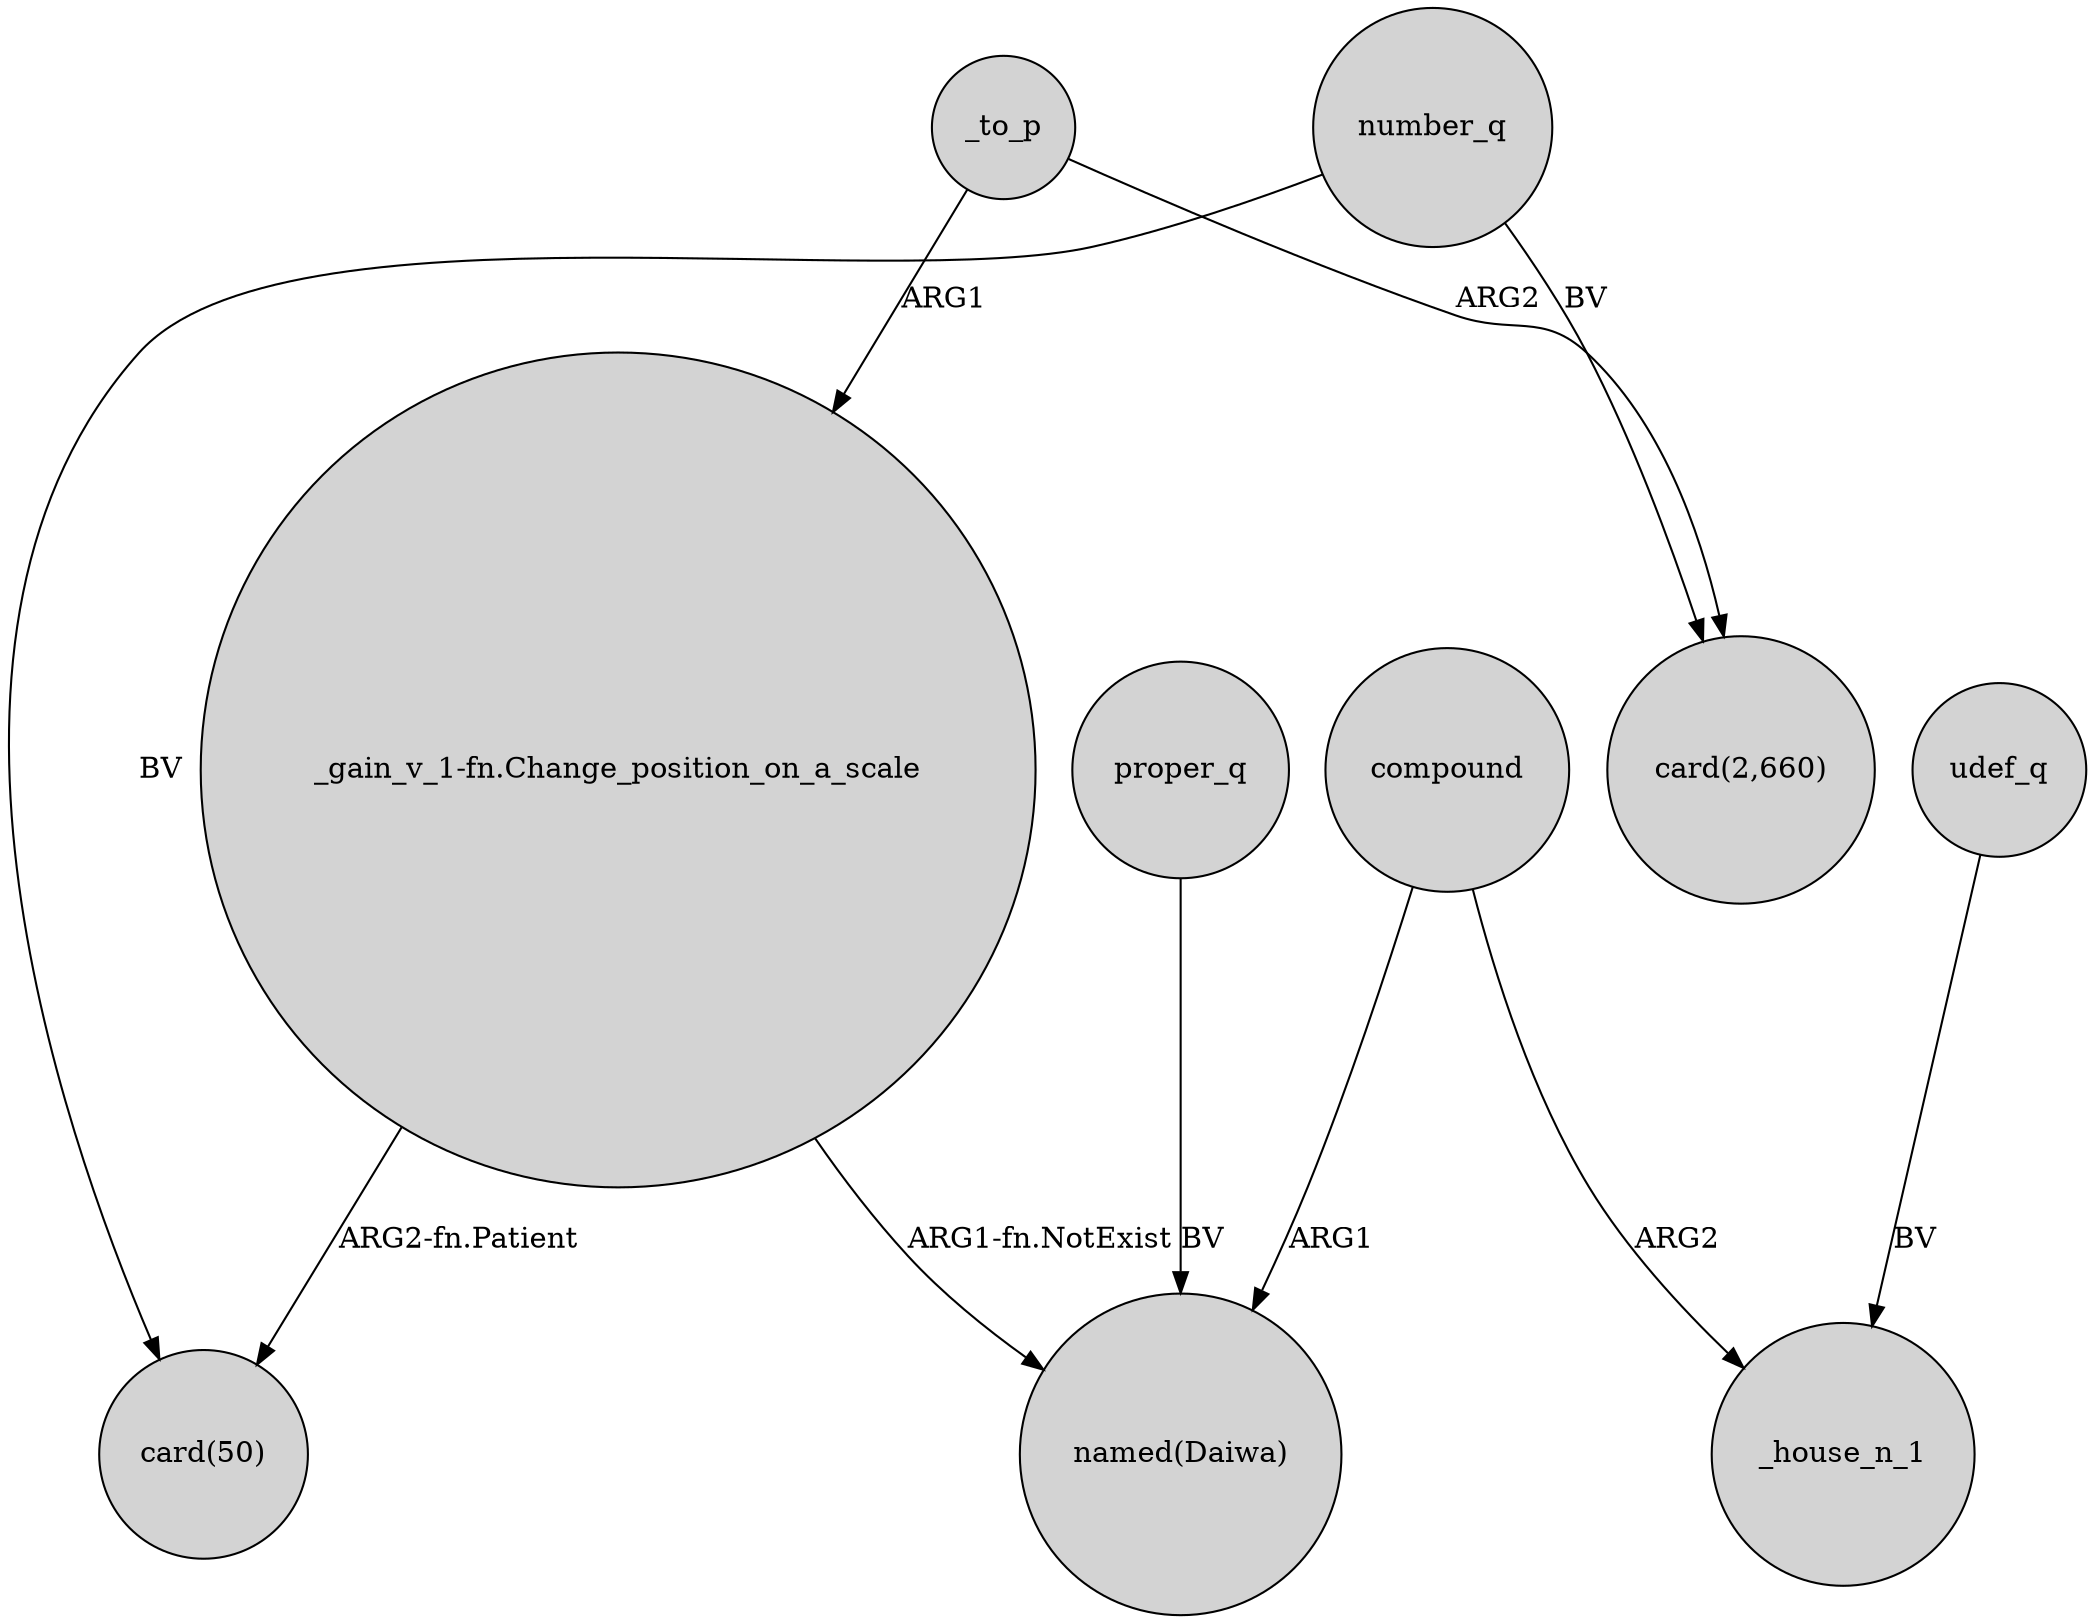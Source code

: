 digraph {
	node [shape=circle style=filled]
	_to_p -> "_gain_v_1-fn.Change_position_on_a_scale" [label=ARG1]
	"_gain_v_1-fn.Change_position_on_a_scale" -> "named(Daiwa)" [label="ARG1-fn.NotExist"]
	"_gain_v_1-fn.Change_position_on_a_scale" -> "card(50)" [label="ARG2-fn.Patient"]
	number_q -> "card(50)" [label=BV]
	_to_p -> "card(2,660)" [label=ARG2]
	compound -> "named(Daiwa)" [label=ARG1]
	number_q -> "card(2,660)" [label=BV]
	udef_q -> _house_n_1 [label=BV]
	compound -> _house_n_1 [label=ARG2]
	proper_q -> "named(Daiwa)" [label=BV]
}
